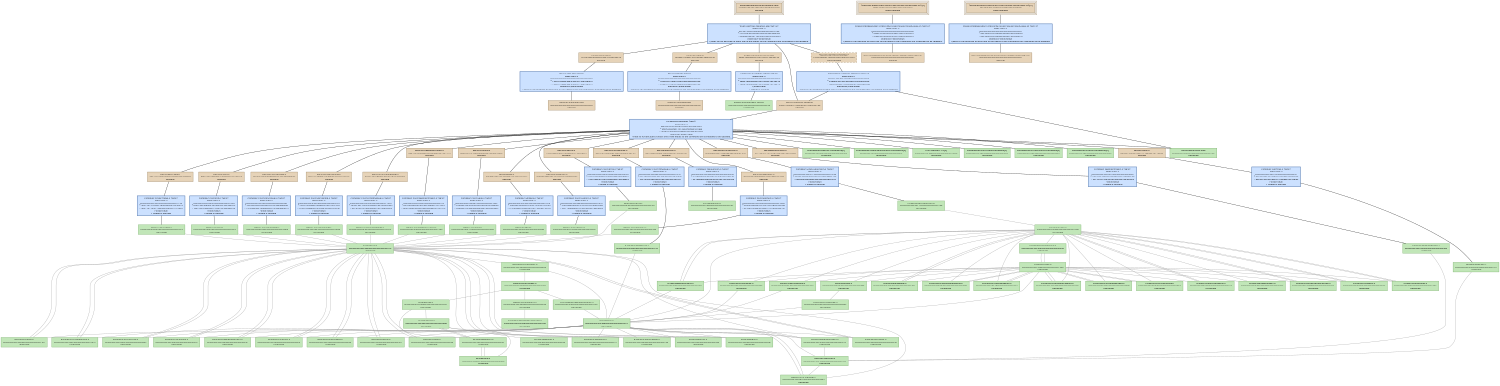 digraph GetTicks {
   size = "10.000000,8.500000";
   concentrate = false;

   node [ shape = box, style = filled, color = "0.3 0.5 0.6", fillcolor = "0.3 0.2 0.9", fontname = "Monaco", fontsize = "9" ];
   n00001 [ label = "Development/GetTicks.mexmac.app\n26db9a59e2d71d93c9c048df5f250829\nMissing", color = "0.1 0.5 0.5", fillcolor = "0.1 0.2 0.9", peripheries = 3 ];
   n00002 [ label = "Contents/Info.plist\n135ce1ff66bcfab4c3964710d87db919\nMissing", color = "0.1 0.5 0.5", fillcolor = "0.1 0.2 0.9" ];
   n00003 [ label = "GetTicks.build/Info.plist\n00000000000000000000000000000000\nMissing", color = "0.1 0.5 0.5", fillcolor = "0.1 0.2 0.9" ];
   n00004 [ label = "Contents/PkgInfo\n246e4f7138ff51628ca94b2afd95d73e\nMissing", color = "0.1 0.5 0.5", fillcolor = "0.1 0.2 0.9" ];
   n00005 [ label = "GetTicks.build/PkgInfo\n00000000000000000000000000000000\nMissing", color = "0.1 0.5 0.5", fillcolor = "0.1 0.2 0.9" ];
   n00006 [ label = "English.lproj/InfoPlist.strings\nfb0fa1df36f8db27ce51b8227d44d279\nMissing", color = "0.1 0.5 0.5", fillcolor = "0.1 0.2 0.9" ];
   n00007 [ label = "English.lproj/InfoPlist.strings\n00000000434c45840000000000000228\nUpToDate" ];
   n00008 [ label = "ppc/PsychError.o\n195c4a8ea1acf572d8b3ef47909fdb49\nMissing", color = "0.1 0.5 0.5", fillcolor = "0.1 0.2 0.9" ];
   n00009 [ label = "Base/PsychError.c\n00000000434c4585000000000000563d\nUpToDate" ];
   n00010 [ label = "ppc/PsychRegisterProject.o\nb6a1469fe32a62398925bbe321321413\nMissing", color = "0.1 0.5 0.5", fillcolor = "0.1 0.2 0.9" ];
   n00011 [ label = "Base/PsychRegisterProject.c\n00000000434c458500000000000012e6\nUpToDate" ];
   n00012 [ label = "ppc/PsychHelp.o\n628b4037049d2e66e82dd7a0d2399d2c\nMissing", color = "0.1 0.5 0.5", fillcolor = "0.1 0.2 0.9" ];
   n00013 [ label = "Base/PsychHelp.c\n00000000434c811d00000000000005b8\nUpToDate" ];
   n00014 [ label = "ppc/MiniBox.o\nf147ed3ab10a320d70911535b212cd1c\nMissing", color = "0.1 0.5 0.5", fillcolor = "0.1 0.2 0.9" ];
   n00015 [ label = "Base/MiniBox.c\n00000000434c45850000000000000f4f\nUpToDate" ];
   n00016 [ label = "ppc/PsychMemory.o\naf76a974a9d447ed627781fb0c85a73f\nMissing", color = "0.1 0.5 0.5", fillcolor = "0.1 0.2 0.9" ];
   n00017 [ label = "Base/PsychMemory.c\n00000000434ca96200000000000003a4\nUpToDate" ];
   n00018 [ label = "ppc/ProjectTable.o\n3b311d118f817b006859460d7737fb34\nMissing", color = "0.1 0.5 0.5", fillcolor = "0.1 0.2 0.9" ];
   n00019 [ label = "Base/ProjectTable.c\n00000000434c4585000000000000023a\nUpToDate" ];
   n00020 [ label = "ppc/PsychInit.o\nf9e15545ceb89851780e70c36aa85c58\nMissing", color = "0.1 0.5 0.5", fillcolor = "0.1 0.2 0.9" ];
   n00021 [ label = "Base/PsychInit.c\n00000000434c45850000000000000759\nUpToDate" ];
   n00022 [ label = "ppc/PsychTimeGlue.o\n46c1ed75ed0efac43d6458060c9a7e71\nMissing", color = "0.1 0.5 0.5", fillcolor = "0.1 0.2 0.9" ];
   n00023 [ label = "Base/PsychTimeGlue.c\n000000004355ef98000000000000157f\nUpToDate" ];
   n00024 [ label = "ppc/PsychStructGlue.o\n7919a6a9047edbdbd2c67334bd8bd873\nMissing", color = "0.1 0.5 0.5", fillcolor = "0.1 0.2 0.9" ];
   n00025 [ label = "Base/PsychStructGlue.c\n00000000434c45850000000000002bb8\nUpToDate" ];
   n00026 [ label = "ppc/PsychVersioning.o\ncf2c616aebb4a187bb4c53832c5c5587\nMissing", color = "0.1 0.5 0.5", fillcolor = "0.1 0.2 0.9" ];
   n00027 [ label = "Base/PsychVersioning.c\n000000004355688200000000000014ee\nUpToDate" ];
   n00028 [ label = "ppc/MODULEVersion.o\n0e696a000bff993a0aa3ae06fdfa737a\nMissing", color = "0.1 0.5 0.5", fillcolor = "0.1 0.2 0.9" ];
   n00029 [ label = "Screen/MODULEVersion.c\n000000004354a112000000000000124e\nUpToDate" ];
   n00030 [ label = "ppc/PsychScriptingGlue.o\nd07a1a415ffd835b6b813f616d60f2b3\nMissing", color = "0.1 0.5 0.5", fillcolor = "0.1 0.2 0.9" ];
   n00031 [ label = "Base/PsychScriptingGlue.c\n00000000434c458500000000000105c5\nUpToDate" ];
   n00032 [ label = "ppc/mexversion.o\n621fd5bb406b8493c6c25e375c39670e\nMissing", color = "0.1 0.5 0.5", fillcolor = "0.1 0.2 0.9" ];
   n00033 [ label = "src/mexversion.c\n000000004332d94600000000000002d2\nUpToDate" ];
   n00034 [ label = "ppc/RegisterProject.o\n3417c23147e7cf5a7dc69361d84ec085\nMissing", color = "0.1 0.5 0.5", fillcolor = "0.1 0.2 0.9" ];
   n00035 [ label = "GetTicks/RegisterProject.c\n00000000434c45850000000000000360\nUpToDate" ];
   n00036 [ label = "ppc/GetTicks.o\nb60507342607b2b7141bad881b77dea5\nMissing", color = "0.1 0.5 0.5", fillcolor = "0.1 0.2 0.9" ];
   n00037 [ label = "GetTicks/GetTicks.c\n00000000434c458500000000000001cf\nUpToDate" ];
   n00038 [ label = "ppc/PsychAuthors.o\n20f77f6eee86e1c533292a327be5b385\nMissing", color = "0.1 0.5 0.5", fillcolor = "0.1 0.2 0.9" ];
   n00039 [ label = "Base/PsychAuthors.c\n00000000434c81430000000000000d3b\nUpToDate" ];
   n00040 [ label = "MacOS/GetTicks.mexmac\n30d5212b5a971bd4d6c8f1c6bcb267ba\nMissing", color = "0.1 0.5 0.5", fillcolor = "0.1 0.2 0.9" ];
   n00041 [ label = "Frameworks/OpenGL.framework[C]\n00000000434ac55900000000000000ee\nUpToDate" ];
   n00042 [ label = "Frameworks/ApplicationServices.framework[C]\n00000000434ac53300000000000000ee\nUpToDate" ];
   n00043 [ label = "2.95.2/libstdc++.a[C]\n00000000434abb590000000000075c68\nUpToDate" ];
   n00044 [ label = "Frameworks/CoreAudio.framework[C]\n00000000434ac55b00000000000000cc\nUpToDate" ];
   n00045 [ label = "Frameworks/CoreServices.framework[C]\n00000000434ac53600000000000000ee\nUpToDate" ];
   n00046 [ label = "Frameworks/Carbon.framework[C]\n00000000434ac53300000000000000ee\nUpToDate" ];
   n00047 [ label = "mac/mexFunction.map\n000000004332d946000000000000012e\nUpToDate" ];
   n00048 [ label = "<GetTicks.build/Script-2FD6163807306667008DA6B4.sh>[A]\n9faeca2cfa66da1a4f4124a62c8a35c5\nDepsUpdated", color = "0.1 0.5 0.5", fillcolor = "0.1 0.2 0.9", peripheries = 3 ];
   n00049 [ label = "GetTicks.build/Script-2FD6163807306667008DA6B4.sh\n00000000000000000000000000000000\nMissing", color = "0.1 0.5 0.5", fillcolor = "0.1 0.2 0.9" ];
   n00050 [ label = "<GetTicks.build/Script-2FD6163907306667008DA6B4.sh>[A]\nd9539dcd256cbb68668de0785dc6eb7b\nDepsUpdated", color = "0.1 0.5 0.5", fillcolor = "0.1 0.2 0.9", peripheries = 3 ];
   n00051 [ label = "GetTicks.build/Script-2FD6163907306667008DA6B4.sh\n00000000000000000000000000000000\nMissing", color = "0.1 0.5 0.5", fillcolor = "0.1 0.2 0.9" ];
   n00052 [ label = "<MacOS/GetTicks.mexmac>\n192bc9e88ec19bce6d3fa19ee2d2295a\nDepsUpdated", color = "0.1 0.5 0.5", fillcolor = "0.1 0.2 0.9", style = "filled,dashed" ];
   n00053 [ label = "Base/Psych.h\n00000000435548b60000000000000410\nUpToDate" ];
   n00054 [ label = "Base/Psych.h\n00000000435548b60000000000000410\nUpToDate" ];
   n00055 [ label = "Screen/Screen.h\n000000004355f28e00000000000012e0\nUpToDate" ];
   n00056 [ label = "GetTicks/GetTicks.h\n00000000434c458500000000000001ed\nUpToDate" ];
   n00057 [ label = "Base/PsychConstants.h\n00000000435548d4000000000000080d\nUpToDate" ];
   n00058 [ label = "Base/MiniBox.h\n00000000435548d400000000000004d6\nUpToDate" ];
   n00059 [ label = "Base/ProjectTable.h\n00000000435548d400000000000002f6\nUpToDate" ];
   n00060 [ label = "Base/PsychError.h\n00000000435548d40000000000001fe7\nUpToDate" ];
   n00061 [ label = "Base/PsychScriptingGlue.h\n00000000435548f30000000000001a37\nUpToDate" ];
   n00062 [ label = "Base/PsychStructGlue.h\n000000004355496c0000000000000bcc\nUpToDate" ];
   n00063 [ label = "Base/PsychCellGlue.h\n00000000434c458500000000000005c5\nUpToDate" ];
   n00064 [ label = "Base/PsychRegisterProject.h\n00000000435548d400000000000003f1\nUpToDate" ];
   n00065 [ label = "Base/PsychAuthors.h\n00000000435548d400000000000005e9\nUpToDate" ];
   n00066 [ label = "Base/PsychVersioning.h\n00000000435548f300000000000004dd\nUpToDate" ];
   n00067 [ label = "Base/PsychHelp.h\n00000000434c45850000000000000357\nUpToDate" ];
   n00068 [ label = "Base/PsychInit.h\n00000000435548f300000000000002db\nUpToDate" ];
   n00069 [ label = "Base/PsychMemory.h\n00000000435548d40000000000000473\nUpToDate" ];
   n00070 [ label = "Base/PsychTimeGlue.h\n000000004355ef010000000000000483\nUpToDate" ];
   n00071 [ label = "Base/PsychInstrument.h\n00000000435548d400000000000001a8\nUpToDate" ];
   n00072 [ label = "GetTicks/RegisterProject.h\n00000000434c4585000000000000027a\nUpToDate" ];
   n00073 [ label = "Base/TimeLists.h\n00000000435548f300000000000002a9\nUpToDate" ];
   n00074 [ label = "Base/PsychIncludes.h\n00000000435548d4000000000000074c\nUpToDate" ];
   n00075 [ label = "Base/PsychPlatform.h\n00000000435548d40000000000000589\nUpToDate" ];
   n00076 [ label = "include/mex.h\n000000004332d9460000000000003742\nUpToDate" ];
   n00077 [ label = "OS9ToolboxFragments/Events.h\n00000000434c45850000000000000236\nUpToDate" ];
   n00078 [ label = "Base/PsychPlatformConstants.h\n000000004355492f000000000000070e\nUpToDate" ];
   n00079 [ label = "include/matrix.h\n000000004332d9460000000000009ff2\nUpToDate" ];
   n00080 [ label = "include/mwdebug.h\n000000004332d9460000000000002b3c\nUpToDate" ];
   n00081 [ label = "include/tmwtypes.h\n000000004332d946000000000000458d\nUpToDate" ];
   n00082 [ label = "include/mat.h\n000000004332d94600000000000023ab\nUpToDate" ];
   n00083 [ label = "Screen/PsychRects.h\n00000000434c458500000000000005d5\nUpToDate" ];
   n00084 [ label = "Screen/ScreenTypes.h\n00000000434c458500000000000013b6\nUpToDate" ];
   n00085 [ label = "Screen/PsychVideoGlue.h\n00000000434c458500000000000005d4\nUpToDate" ];
   n00086 [ label = "Screen/PsychScreenGlue.h\n00000000434c45850000000000000d6d\nUpToDate" ];
   n00087 [ label = "Screen/PsychWindowTextGlue.h\n00000000434c458500000000000008ee\nUpToDate" ];
   n00088 [ label = "Screen/WindowBank.h\n000000004355e68c0000000000001b31\nUpToDate" ];
   n00089 [ label = "Screen/PsychWindowGlue.h\n000000004355e21f0000000000000a66\nUpToDate" ];
   n00090 [ label = "Screen/PsychTextureSupport.h\n000000004355a03b0000000000000370\nUpToDate" ];
   n00091 [ label = "Screen/PsychAlphaBlending.h\n00000000434c458500000000000004fb\nUpToDate" ];
   n00092 [ label = "Screen/ScreenArguments.h\n00000000434c45850000000000000ca3\nUpToDate" ];
   n00093 [ label = "Screen/RegisterProject.h\n00000000434c45850000000000000284\nUpToDate" ];
   n00094 [ label = "Screen/WindowHelpers.h\n00000000434c45850000000000000773\nUpToDate" ];
   n00095 [ label = "Fonts/PsychFontGlue.h\n00000000434c45850000000000000e47\nUpToDate" ];
   n00096 [ label = "Fonts/ScreenFontGlue.h\n00000000434c45850000000000000260\nUpToDate" ];
   n00097 [ label = "Fonts/FontInfo.h\n00000000434c45850000000000000ef4\nUpToDate" ];
   n00098 [ label = "Screen/ScreenPreferenceState.h\n000000004355d9f300000000000006ba\nUpToDate" ];
   n00099 [ label = "Screen/Screen.h\n000000004355f28e00000000000012e0\nUpToDate" ];
   n00100 [ label = "Fonts/PsychFontGlue.h\n00000000434c45850000000000000e47\nUpToDate" ];

   node [ shape = box, style = "filled,bold", color = "0.7 0.5 0.7", fillcolor = "0.7 0.2 1.0", fontname = "Monaco", fontsize = "9" ];
   c00001 [ label = "PBXCp Info.plist <wt:0>\nwaitCount: 0\n00000000000000000000000000000000\n^ 135ce1ff66bcfab4c3964710d87db919\n= 135ce1ff66bcfab4c3964710d87db919\nIndirectlyNeedsToRun\nNeeds to run because at least one of the inputs to the command are scheduled to be updated.", color = "0.6 0.5 0.7", fillcolor = "0.6 0.2 1.0" ];
   c00002 [ label = "PBXCp PkgInfo <wt:0>\nwaitCount: 0\n00000000000000000000000000000000\n^ 246e4f7138ff51628ca94b2afd95d73e\n= 246e4f7138ff51628ca94b2afd95d73e\nIndirectlyNeedsToRun\nNeeds to run because at least one of the inputs to the command are scheduled to be updated.", color = "0.6 0.5 0.7", fillcolor = "0.6 0.2 1.0" ];
   c00003 [ label = "CpResource InfoPlist.strings <wt:4>\nwaitCount: 0\n00000000000000000000000000000000\n^ fb0fa1df36f8db27ce51b8227d44d279\n= fb0fa1df36f8db27ce51b8227d44d279\nNeedsToRun\n1 output is missing", color = "0.6 0.5 0.7", fillcolor = "0.6 0.2 1.0" ];
   c00004 [ label = "CompileC PsychError.o <wt:6>\nwaitCount: 0\n000000004355492f0000000000004529\n^ 195c4a8ee2f9bc5dd8b3ef47909f9e60\n= 195c4a8ea1acf572d8b3ef47909fdb49\nNeedsToRun\n1 output is missing", color = "0.6 0.5 0.7", fillcolor = "0.6 0.2 1.0" ];
   c00005 [ label = "CompileC PsychRegisterProject.o <wt:6>\nwaitCount: 0\n000000004355492f00000000000001f2\n^ b6a1469fa07f2b168925bbe3213215e1\n= b6a1469fe32a62398925bbe321321413\nNeedsToRun\n1 output is missing", color = "0.6 0.5 0.7", fillcolor = "0.6 0.2 1.0" ];
   c00006 [ label = "CompileC PsychHelp.o <wt:6>\nwaitCount: 0\n0000000043558db700000000000016ac\n^ 628b403747c8a3d1e82dd7a0d2398b80\n= 628b4037049d2e66e82dd7a0d2399d2c\nNeedsToRun\n1 output is missing", color = "0.6 0.5 0.7", fillcolor = "0.6 0.2 1.0" ];
   c00007 [ label = "CompileC MiniBox.o <wt:6>\nwaitCount: 0\n000000004355492f0000000000001c5b\n^ f147ed3af25f7b2270911535b212d147\n= f147ed3ab10a320d70911535b212cd1c\nNeedsToRun\n1 output is missing", color = "0.6 0.5 0.7", fillcolor = "0.6 0.2 1.0" ];
   c00008 [ label = "CompileC PsychMemory.o <wt:6>\nwaitCount: 0\n000000004355a5c800000000000010b0\n^ af76a974ea81e225627781fb0c85b78f\n= af76a974a9d447ed627781fb0c85a73f\nNeedsToRun\n1 output is missing", color = "0.6 0.5 0.7", fillcolor = "0.6 0.2 1.0" ];
   c00009 [ label = "CompileC ProjectTable.o <wt:6>\nwaitCount: 0\n000000004355492f000000000000112e\n^ 3b311d11ccd4322f6859460d7737ea1a\n= 3b311d118f817b006859460d7737fb34\nNeedsToRun\n1 output is missing", color = "0.6 0.5 0.7", fillcolor = "0.6 0.2 1.0" ];
   c00010 [ label = "CompileC PsychInit.o <wt:6>\nwaitCount: 0\n000000004355492f000000000000144d\n^ f9e155458dedd17e780e70c36aa84815\n= f9e15545ceb89851780e70c36aa85c58\nNeedsToRun\n1 output is missing", color = "0.6 0.5 0.7", fillcolor = "0.6 0.2 1.0" ];
   c00011 [ label = "CompileC PsychTimeGlue.o <wt:6>\nwaitCount: 0\n000000004355ee420000000000001337\n^ 46c1ed75ae5b14863d6458060c9a6d46\n= 46c1ed75ed0efac43d6458060c9a7e71\nNeedsToRun\n1 output is missing", color = "0.6 0.5 0.7", fillcolor = "0.6 0.2 1.0" ];
   c00012 [ label = "CompileC PsychStructGlue.o <wt:6>\nwaitCount: 0\n000000004355492f00000000000038ac\n^ 7919a6a9472b92f4d2c67334bd8be0df\n= 7919a6a9047edbdbd2c67334bd8bd873\nNeedsToRun\n1 output is missing", color = "0.6 0.5 0.7", fillcolor = "0.6 0.2 1.0" ];
   c00013 [ label = "CompileC PsychVersioning.o <wt:6>\nwaitCount: 0\n00000000434c642800000000000007fa\n^ cf2c616aa8f8c5afbb4c53832c5c527d\n= cf2c616aebb4a187bb4c53832c5c5587\nNeedsToRun\n1 output is missing", color = "0.6 0.5 0.7", fillcolor = "0.6 0.2 1.0" ];
   c00014 [ label = "CompileC MODULEVersion.o <wt:6>\nwaitCount: 0\n000000004354a112000000000000124e\n^ 0e696a0048ab38280aa3ae06fdfa6134\n= 0e696a000bff993a0aa3ae06fdfa737a\nNeedsToRun\n1 output is missing", color = "0.6 0.5 0.7", fillcolor = "0.6 0.2 1.0" ];
   c00015 [ label = "CompileC PsychScriptingGlue.o <wt:6>\nwaitCount: 0\n000000004355492f00000000000116d1\n^ d07a1a411ca8ca746b813f616d61e462\n= d07a1a415ffd835b6b813f616d60f2b3\nNeedsToRun\n1 output is missing", color = "0.6 0.5 0.7", fillcolor = "0.6 0.2 1.0" ];
   c00016 [ label = "CompileC mexversion.o <wt:6>\nwaitCount: 0\n000000004332d94600000000000002d2\n^ 621fd5bb03595dd5c6c25e375c3965dc\n= 621fd5bb406b8493c6c25e375c39670e\nNeedsToRun\n1 output is missing", color = "0.6 0.5 0.7", fillcolor = "0.6 0.2 1.0" ];
   c00017 [ label = "CompileC RegisterProject.o <wt:6>\nwaitCount: 0\n000000004355ef01000000000000060e\n^ 3417c23104b2205b7dc69361d84ec68b\n= 3417c23147e7cf5a7dc69361d84ec085\nNeedsToRun\n1 output is missing", color = "0.6 0.5 0.7", fillcolor = "0.6 0.2 1.0" ];
   c00018 [ label = "CompileC GetTicks.o <wt:6>\nwaitCount: 0\n000000004355ef0100000000000004a1\n^ b605073465525db6141bad881b77da04\n= b60507342607b2b7141bad881b77dea5\nNeedsToRun\n1 output is missing", color = "0.6 0.5 0.7", fillcolor = "0.6 0.2 1.0" ];
   c00019 [ label = "CompileC PsychAuthors.o <wt:6>\nwaitCount: 0\n0000000043558de90000000000001e2f\n^ 20f77f6eadd36c2c33292a327be5adaa\n= 20f77f6eee86e1c533292a327be5b385\nNeedsToRun\n1 output is missing", color = "0.6 0.5 0.7", fillcolor = "0.6 0.2 1.0" ];
   c00020 [ label = "Ld GetTicks.mexmac <wt:6>\nwaitCount: 0\nbf8a751bc5050af512f0823e29a97a54\n^ 8f5f54309f921121c43873f8951b1dee\n= 30d5212b5a971bd4d6c8f1c6bcb267ba\nIndirectlyNeedsToRun\nNeeds to run because at least one of the inputs to the command are scheduled to be updated.", color = "0.6 0.5 0.7", fillcolor = "0.6 0.2 1.0" ];
   c00021 [ label = "PhaseScriptExecution Script-2FD6163807306667008DA6B4.sh <wt:10>\nwaitCount: 0\n00000000000000000000000000000000\n^ 9faeca2cfa66da1a4f4124a62c8a35c5\n= 9faeca2cfa66da1a4f4124a62c8a35c5\nIndirectlyNeedsToRun\nNeeds to run because at least one of the inputs to the command are scheduled to be updated.", color = "0.6 0.5 0.7", fillcolor = "0.6 0.2 1.0" ];
   c00022 [ label = "PhaseScriptExecution Script-2FD6163907306667008DA6B4.sh <wt:12>\nwaitCount: 0\n00000000000000000000000000000000\n^ d9539dcd256cbb68668de0785dc6eb7b\n= d9539dcd256cbb68668de0785dc6eb7b\nIndirectlyNeedsToRun\nNeeds to run because at least one of the inputs to the command are scheduled to be updated.", color = "0.6 0.5 0.7", fillcolor = "0.6 0.2 1.0" ];
   c00023 [ label = "EditSymbols GetTicks.mexmac <wt:13>\nwaitCount: 0\n30d5212b19a5c292d6c8f1c6bcb26694\n^ 29fee8c39764595cbbf750585e604fce\n= 192bc9e88ec19bce6d3fa19ee2d2295a\nIndirectlyNeedsToRun\nNeeds to run because at least one of the inputs to the command are scheduled to be updated.", color = "0.6 0.5 0.7", fillcolor = "0.6 0.2 1.0" ];
   c00024 [ label = "Touch GetTicks.mexmac.app <wt:14>\nwaitCount: 0\ne5c3e792bcedf0eb3a99e44006ccf2be\n^ c3187dcb5e3aed78f359ac9f59e9fa97\n= 26db9a59e2d71d93c9c048df5f250829\nIndirectlyNeedsToRun\nNeeds to run because at least one of the inputs to the command are scheduled to be updated.", color = "0.6 0.5 0.7", fillcolor = "0.6 0.2 1.0" ];

   edge [ style = solid, color = black, arrowhead = none, arrowtail = normal ];
   n00001 -> { c00024 };
   n00002 -> { c00001 };
   n00004 -> { c00002 };
   n00006 -> { c00003 };
   n00008 -> { c00004 };
   n00010 -> { c00005 };
   n00012 -> { c00006 };
   n00014 -> { c00007 };
   n00016 -> { c00008 };
   n00018 -> { c00009 };
   n00020 -> { c00010 };
   n00022 -> { c00011 };
   n00024 -> { c00012 };
   n00026 -> { c00013 };
   n00028 -> { c00014 };
   n00030 -> { c00015 };
   n00032 -> { c00016 };
   n00034 -> { c00017 };
   n00036 -> { c00018 };
   n00038 -> { c00019 };
   n00040 -> { c00020 };
   n00048 -> { c00021 };
   n00050 -> { c00022 };
   n00052 -> { c00023 };
   c00001 -> { n00003 };
   c00002 -> { n00005 n00005 };
   c00003 -> { n00007 n00007 };
   c00004 -> { n00009 };
   c00005 -> { n00011 };
   c00006 -> { n00013 };
   c00007 -> { n00015 };
   c00008 -> { n00017 };
   c00009 -> { n00019 };
   c00010 -> { n00021 };
   c00011 -> { n00023 };
   c00012 -> { n00025 };
   c00013 -> { n00027 };
   c00014 -> { n00029 };
   c00015 -> { n00031 };
   c00016 -> { n00033 };
   c00017 -> { n00035 };
   c00018 -> { n00037 };
   c00019 -> { n00039 };
   c00020 -> { n00008 n00010 n00012 n00014 n00016 n00018 n00020 n00022 n00024 n00026 n00028 n00030 n00032 n00034 n00036 n00038 n00041 n00042 n00043 n00044 n00045 n00046 n00047 };
   c00021 -> { n00049 };
   c00022 -> { n00051 };
   c00023 -> { n00040 n00047 };
   c00024 -> { n00002 n00004 n00006 n00040 n00052 };

   edge [ style = solid, color = gray60, arrowhead = none, arrowtail = normal ];
   n00009 -> { n00053 };
   n00011 -> { n00053 };
   n00013 -> { n00053 };
   n00015 -> { n00053 };
   n00017 -> { n00053 };
   n00019 -> { n00053 };
   n00021 -> { n00053 };
   n00023 -> { n00054 };
   n00025 -> { n00053 };
   n00027 -> { n00053 };
   n00029 -> { n00055 };
   n00031 -> { n00053 };
   n00035 -> { n00056 };
   n00037 -> { n00056 };
   n00039 -> { n00053 };
   n00053 -> { n00057 n00058 n00059 n00060 n00061 n00062 n00063 n00064 n00065 n00066 n00067 n00068 n00069 n00070 n00071 n00072 n00073 };
   n00054 -> { n00057 n00058 n00059 n00060 n00061 n00062 n00063 n00064 n00065 n00066 n00067 n00068 n00069 n00070 n00071 n00072 n00073 };
   n00055 -> { n00054 n00083 n00084 n00085 n00086 n00087 n00088 n00089 n00090 n00091 n00092 n00093 n00094 n00095 n00096 n00097 n00098 };
   n00056 -> { n00054 n00070 };
   n00057 -> { n00074 };
   n00058 -> { n00053 };
   n00059 -> { n00053 };
   n00060 -> { n00053 };
   n00061 -> { n00053 };
   n00062 -> { n00053 };
   n00063 -> { n00053 };
   n00064 -> { n00053 };
   n00065 -> { n00053 };
   n00066 -> { n00053 };
   n00067 -> { n00053 };
   n00068 -> { n00053 };
   n00070 -> { n00054 };
   n00071 -> { n00053 };
   n00072 -> { n00054 n00056 };
   n00074 -> { n00075 n00076 n00076 n00077 n00076 };
   n00075 -> { n00078 };
   n00076 -> { n00079 n00079 n00080 };
   n00077 -> { n00054 };
   n00079 -> { n00081 n00080 };
   n00080 -> { n00079 n00082 };
   n00082 -> { n00079 n00080 };
   n00083 -> { n00055 };
   n00084 -> { n00055 };
   n00085 -> { n00099 };
   n00086 -> { n00099 };
   n00087 -> { n00099 };
   n00088 -> { n00055 };
   n00089 -> { n00099 };
   n00090 -> { n00099 };
   n00091 -> { n00099 };
   n00092 -> { n00055 };
   n00093 -> { n00054 n00055 };
   n00095 -> { n00054 };
   n00096 -> { n00054 };
   n00097 -> { n00100 };
   n00098 -> { n00055 };
   n00099 -> { n00054 n00083 n00084 n00085 n00086 n00087 n00088 n00089 n00090 n00091 n00092 n00093 n00094 n00095 n00096 n00097 n00098 };
   n00100 -> { n00054 };
}
